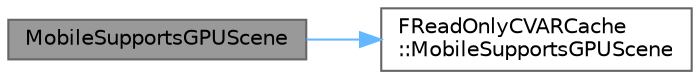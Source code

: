 digraph "MobileSupportsGPUScene"
{
 // INTERACTIVE_SVG=YES
 // LATEX_PDF_SIZE
  bgcolor="transparent";
  edge [fontname=Helvetica,fontsize=10,labelfontname=Helvetica,labelfontsize=10];
  node [fontname=Helvetica,fontsize=10,shape=box,height=0.2,width=0.4];
  rankdir="LR";
  Node1 [id="Node000001",label="MobileSupportsGPUScene",height=0.2,width=0.4,color="gray40", fillcolor="grey60", style="filled", fontcolor="black",tooltip=" "];
  Node1 -> Node2 [id="edge1_Node000001_Node000002",color="steelblue1",style="solid",tooltip=" "];
  Node2 [id="Node000002",label="FReadOnlyCVARCache\l::MobileSupportsGPUScene",height=0.2,width=0.4,color="grey40", fillcolor="white", style="filled",URL="$db/d33/structFReadOnlyCVARCache.html#ae045986074c85a3a5a8678cd79ca9d02",tooltip=" "];
}
